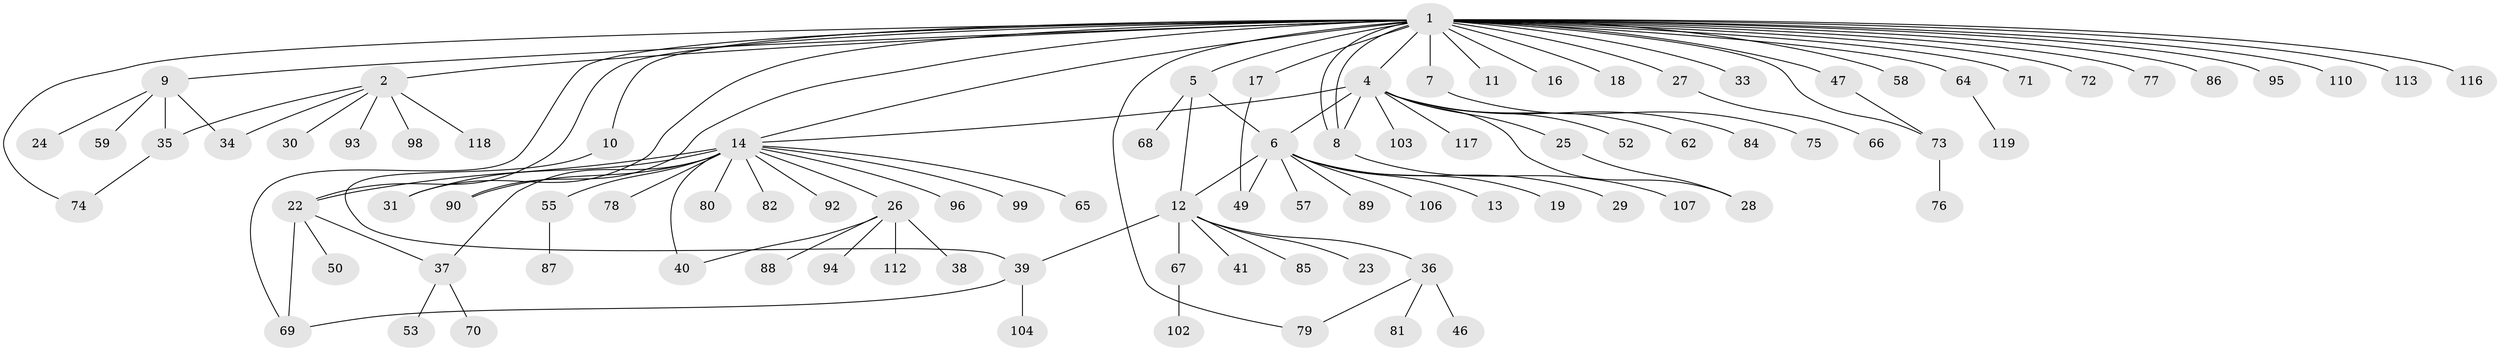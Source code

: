 // Generated by graph-tools (version 1.1) at 2025/23/03/03/25 07:23:50]
// undirected, 92 vertices, 111 edges
graph export_dot {
graph [start="1"]
  node [color=gray90,style=filled];
  1 [super="+3"];
  2 [super="+109"];
  4 [super="+21"];
  5 [super="+83"];
  6 [super="+20"];
  7 [super="+56"];
  8 [super="+42"];
  9 [super="+43"];
  10 [super="+91"];
  11;
  12 [super="+15"];
  13;
  14 [super="+105"];
  16 [super="+32"];
  17;
  18;
  19;
  22;
  23;
  24;
  25;
  26 [super="+54"];
  27;
  28;
  29;
  30;
  31 [super="+111"];
  33;
  34 [super="+63"];
  35 [super="+108"];
  36 [super="+61"];
  37 [super="+45"];
  38 [super="+44"];
  39 [super="+51"];
  40 [super="+48"];
  41 [super="+60"];
  46;
  47;
  49;
  50;
  52;
  53;
  55 [super="+97"];
  57;
  58;
  59;
  62;
  64;
  65;
  66;
  67;
  68;
  69 [super="+100"];
  70;
  71;
  72;
  73 [super="+101"];
  74;
  75;
  76 [super="+114"];
  77;
  78;
  79;
  80;
  81;
  82;
  84;
  85;
  86;
  87;
  88;
  89;
  90;
  92;
  93;
  94;
  95;
  96;
  98;
  99;
  102;
  103;
  104;
  106;
  107;
  110 [super="+115"];
  112;
  113;
  116;
  117;
  118;
  119;
  1 -- 2 [weight=2];
  1 -- 4 [weight=2];
  1 -- 5;
  1 -- 7 [weight=2];
  1 -- 8 [weight=2];
  1 -- 8;
  1 -- 10;
  1 -- 14;
  1 -- 17;
  1 -- 18;
  1 -- 27;
  1 -- 31;
  1 -- 33;
  1 -- 58;
  1 -- 69;
  1 -- 71;
  1 -- 72;
  1 -- 73;
  1 -- 74;
  1 -- 77;
  1 -- 79;
  1 -- 95;
  1 -- 110;
  1 -- 113;
  1 -- 116;
  1 -- 64;
  1 -- 9;
  1 -- 11;
  1 -- 47;
  1 -- 16;
  1 -- 22;
  1 -- 86;
  1 -- 90;
  2 -- 30;
  2 -- 34;
  2 -- 35;
  2 -- 93;
  2 -- 98;
  2 -- 118;
  4 -- 6;
  4 -- 8;
  4 -- 25;
  4 -- 28;
  4 -- 52;
  4 -- 62;
  4 -- 84;
  4 -- 117;
  4 -- 14;
  4 -- 103;
  5 -- 6;
  5 -- 68;
  5 -- 12;
  6 -- 12;
  6 -- 13;
  6 -- 19;
  6 -- 29;
  6 -- 49;
  6 -- 57;
  6 -- 106;
  6 -- 89;
  7 -- 75;
  8 -- 107;
  9 -- 24;
  9 -- 59;
  9 -- 35;
  9 -- 34;
  10 -- 39;
  12 -- 23;
  12 -- 36;
  12 -- 67;
  12 -- 39;
  12 -- 41;
  12 -- 85;
  14 -- 22;
  14 -- 26;
  14 -- 31;
  14 -- 37;
  14 -- 40;
  14 -- 55 [weight=2];
  14 -- 65;
  14 -- 78;
  14 -- 80;
  14 -- 82;
  14 -- 90;
  14 -- 92;
  14 -- 96;
  14 -- 99;
  17 -- 49;
  22 -- 37;
  22 -- 50;
  22 -- 69;
  25 -- 28;
  26 -- 38;
  26 -- 112;
  26 -- 88;
  26 -- 94;
  26 -- 40;
  27 -- 66;
  35 -- 74;
  36 -- 46;
  36 -- 79;
  36 -- 81;
  37 -- 53;
  37 -- 70;
  39 -- 69;
  39 -- 104;
  47 -- 73;
  55 -- 87;
  64 -- 119;
  67 -- 102;
  73 -- 76;
}
